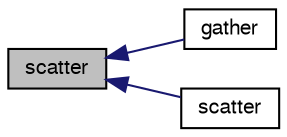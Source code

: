 digraph "scatter"
{
  bgcolor="transparent";
  edge [fontname="FreeSans",fontsize="10",labelfontname="FreeSans",labelfontsize="10"];
  node [fontname="FreeSans",fontsize="10",shape=record];
  rankdir="LR";
  Node723 [label="scatter",height=0.2,width=0.4,color="black", fillcolor="grey75", style="filled", fontcolor="black"];
  Node723 -> Node724 [dir="back",color="midnightblue",fontsize="10",style="solid",fontname="FreeSans"];
  Node724 [label="gather",height=0.2,width=0.4,color="black",URL="$a27330.html#a85c8c6104245c495c267fd39c2ae7440",tooltip="Inplace collect data in processor order on master. "];
  Node723 -> Node725 [dir="back",color="midnightblue",fontsize="10",style="solid",fontname="FreeSans"];
  Node725 [label="scatter",height=0.2,width=0.4,color="black",URL="$a27330.html#accc981829ee703722c144769b31c2674",tooltip="Distribute data in processor order. Requires fld to be sized! "];
}
